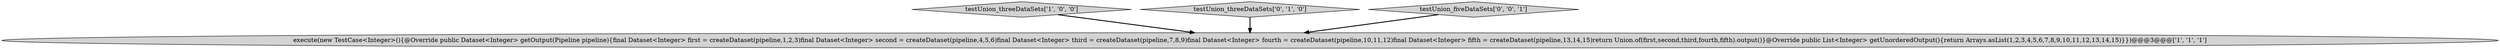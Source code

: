 digraph {
0 [style = filled, label = "testUnion_threeDataSets['1', '0', '0']", fillcolor = lightgray, shape = diamond image = "AAA0AAABBB1BBB"];
2 [style = filled, label = "testUnion_threeDataSets['0', '1', '0']", fillcolor = lightgray, shape = diamond image = "AAA0AAABBB2BBB"];
1 [style = filled, label = "execute(new TestCase<Integer>(){@Override public Dataset<Integer> getOutput(Pipeline pipeline){final Dataset<Integer> first = createDataset(pipeline,1,2,3)final Dataset<Integer> second = createDataset(pipeline,4,5,6)final Dataset<Integer> third = createDataset(pipeline,7,8,9)final Dataset<Integer> fourth = createDataset(pipeline,10,11,12)final Dataset<Integer> fifth = createDataset(pipeline,13,14,15)return Union.of(first,second,third,fourth,fifth).output()}@Override public List<Integer> getUnorderedOutput(){return Arrays.asList(1,2,3,4,5,6,7,8,9,10,11,12,13,14,15)}})@@@3@@@['1', '1', '1']", fillcolor = lightgray, shape = ellipse image = "AAA0AAABBB1BBB"];
3 [style = filled, label = "testUnion_fiveDataSets['0', '0', '1']", fillcolor = lightgray, shape = diamond image = "AAA0AAABBB3BBB"];
3->1 [style = bold, label=""];
2->1 [style = bold, label=""];
0->1 [style = bold, label=""];
}
